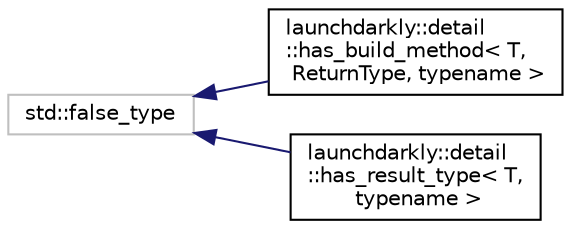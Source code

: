 digraph "Graphical Class Hierarchy"
{
 // LATEX_PDF_SIZE
  edge [fontname="Helvetica",fontsize="10",labelfontname="Helvetica",labelfontsize="10"];
  node [fontname="Helvetica",fontsize="10",shape=record];
  rankdir="LR";
  Node45 [label="std::false_type",height=0.2,width=0.4,color="grey75", fillcolor="white", style="filled",tooltip=" "];
  Node45 -> Node0 [dir="back",color="midnightblue",fontsize="10",style="solid",fontname="Helvetica"];
  Node0 [label="launchdarkly::detail\l::has_build_method\< T,\l ReturnType, typename \>",height=0.2,width=0.4,color="black", fillcolor="white", style="filled",URL="$structlaunchdarkly_1_1detail_1_1has__build__method.html",tooltip=" "];
  Node45 -> Node47 [dir="back",color="midnightblue",fontsize="10",style="solid",fontname="Helvetica"];
  Node47 [label="launchdarkly::detail\l::has_result_type\< T,\l typename \>",height=0.2,width=0.4,color="black", fillcolor="white", style="filled",URL="$structlaunchdarkly_1_1detail_1_1has__result__type.html",tooltip=" "];
}
